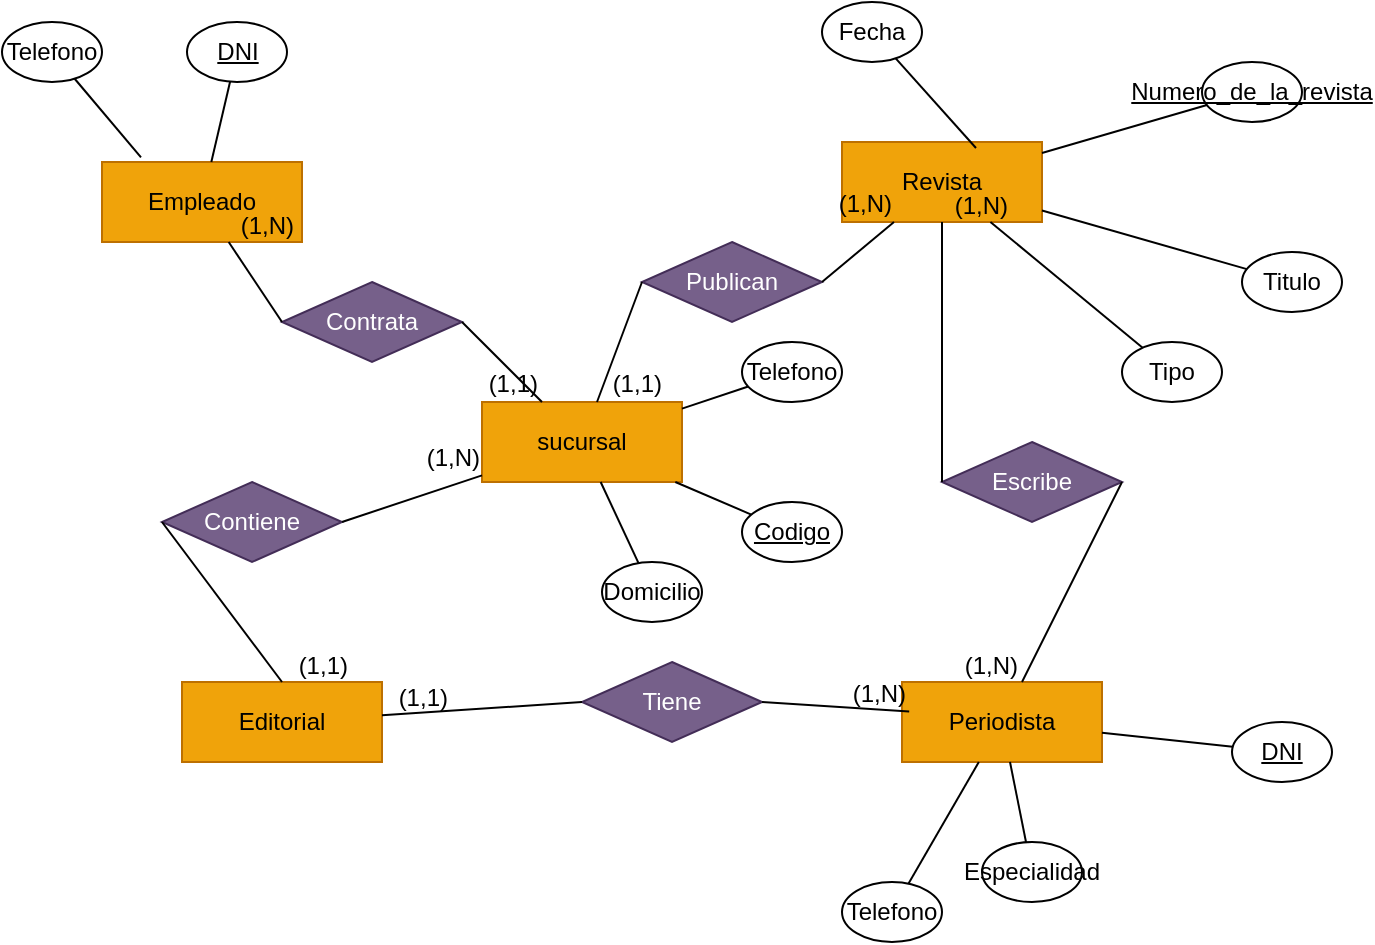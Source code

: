 <mxfile version="27.0.9">
  <diagram name="Página-1" id="WjGkQe-c2hMBbzgqHkUj">
    <mxGraphModel dx="1185" dy="695" grid="1" gridSize="10" guides="1" tooltips="1" connect="1" arrows="1" fold="1" page="1" pageScale="1" pageWidth="1200" pageHeight="1600" math="0" shadow="0">
      <root>
        <mxCell id="0" />
        <mxCell id="1" parent="0" />
        <mxCell id="B-vahNaULA-1w-hWWKOj-1" value="Revista" style="whiteSpace=wrap;html=1;align=center;fillColor=#f0a30a;strokeColor=#BD7000;fontColor=#000000;" vertex="1" parent="1">
          <mxGeometry x="530" y="80" width="100" height="40" as="geometry" />
        </mxCell>
        <mxCell id="B-vahNaULA-1w-hWWKOj-2" value="sucursal" style="whiteSpace=wrap;html=1;align=center;fillColor=#f0a30a;strokeColor=#BD7000;fontColor=#000000;" vertex="1" parent="1">
          <mxGeometry x="350" y="210" width="100" height="40" as="geometry" />
        </mxCell>
        <mxCell id="B-vahNaULA-1w-hWWKOj-3" value="Periodista" style="whiteSpace=wrap;html=1;align=center;fillColor=#f0a30a;strokeColor=#BD7000;fontColor=#000000;" vertex="1" parent="1">
          <mxGeometry x="560" y="350" width="100" height="40" as="geometry" />
        </mxCell>
        <mxCell id="B-vahNaULA-1w-hWWKOj-4" value="Editorial" style="whiteSpace=wrap;html=1;align=center;fillColor=#f0a30a;strokeColor=#BD7000;fontColor=#000000;" vertex="1" parent="1">
          <mxGeometry x="200" y="350" width="100" height="40" as="geometry" />
        </mxCell>
        <mxCell id="B-vahNaULA-1w-hWWKOj-5" value="Empleado" style="whiteSpace=wrap;html=1;align=center;fillColor=#f0a30a;strokeColor=#BD7000;fontColor=#000000;" vertex="1" parent="1">
          <mxGeometry x="160" y="90" width="100" height="40" as="geometry" />
        </mxCell>
        <mxCell id="B-vahNaULA-1w-hWWKOj-6" value="Tiene" style="shape=rhombus;perimeter=rhombusPerimeter;whiteSpace=wrap;html=1;align=center;fillColor=#76608a;fontColor=#ffffff;strokeColor=#432D57;" vertex="1" parent="1">
          <mxGeometry x="400" y="340" width="90" height="40" as="geometry" />
        </mxCell>
        <mxCell id="B-vahNaULA-1w-hWWKOj-7" value="" style="endArrow=none;html=1;rounded=0;exitX=0;exitY=0.5;exitDx=0;exitDy=0;" edge="1" source="B-vahNaULA-1w-hWWKOj-6" parent="1" target="B-vahNaULA-1w-hWWKOj-4">
          <mxGeometry relative="1" as="geometry">
            <mxPoint x="537" y="330" as="sourcePoint" />
            <mxPoint x="490" y="360" as="targetPoint" />
          </mxGeometry>
        </mxCell>
        <mxCell id="B-vahNaULA-1w-hWWKOj-8" value="(1,1)" style="resizable=0;html=1;whiteSpace=wrap;align=right;verticalAlign=bottom;" connectable="0" vertex="1" parent="B-vahNaULA-1w-hWWKOj-7">
          <mxGeometry x="1" relative="1" as="geometry">
            <mxPoint x="34" as="offset" />
          </mxGeometry>
        </mxCell>
        <mxCell id="B-vahNaULA-1w-hWWKOj-9" value="" style="endArrow=none;html=1;rounded=0;exitX=1;exitY=0.5;exitDx=0;exitDy=0;entryX=0.036;entryY=0.368;entryDx=0;entryDy=0;entryPerimeter=0;" edge="1" source="B-vahNaULA-1w-hWWKOj-6" parent="1" target="B-vahNaULA-1w-hWWKOj-3">
          <mxGeometry relative="1" as="geometry">
            <mxPoint x="537" y="330" as="sourcePoint" />
            <mxPoint x="710" y="360" as="targetPoint" />
          </mxGeometry>
        </mxCell>
        <mxCell id="B-vahNaULA-1w-hWWKOj-10" value="(1,N)" style="resizable=0;html=1;whiteSpace=wrap;align=right;verticalAlign=bottom;" connectable="0" vertex="1" parent="B-vahNaULA-1w-hWWKOj-9">
          <mxGeometry x="1" relative="1" as="geometry">
            <mxPoint as="offset" />
          </mxGeometry>
        </mxCell>
        <mxCell id="B-vahNaULA-1w-hWWKOj-12" value="Escribe" style="shape=rhombus;perimeter=rhombusPerimeter;whiteSpace=wrap;html=1;align=center;fillColor=#76608a;fontColor=#ffffff;strokeColor=#432D57;" vertex="1" parent="1">
          <mxGeometry x="580" y="230" width="90" height="40" as="geometry" />
        </mxCell>
        <mxCell id="B-vahNaULA-1w-hWWKOj-13" value="" style="endArrow=none;html=1;rounded=0;exitX=0;exitY=0.5;exitDx=0;exitDy=0;" edge="1" source="B-vahNaULA-1w-hWWKOj-12" parent="1" target="B-vahNaULA-1w-hWWKOj-1">
          <mxGeometry relative="1" as="geometry">
            <mxPoint x="407" y="270" as="sourcePoint" />
            <mxPoint x="360" y="300" as="targetPoint" />
          </mxGeometry>
        </mxCell>
        <mxCell id="B-vahNaULA-1w-hWWKOj-14" value="(1,N)" style="resizable=0;html=1;whiteSpace=wrap;align=right;verticalAlign=bottom;" connectable="0" vertex="1" parent="B-vahNaULA-1w-hWWKOj-13">
          <mxGeometry x="1" relative="1" as="geometry">
            <mxPoint x="34" as="offset" />
          </mxGeometry>
        </mxCell>
        <mxCell id="B-vahNaULA-1w-hWWKOj-15" value="" style="endArrow=none;html=1;rounded=0;exitX=1;exitY=0.5;exitDx=0;exitDy=0;" edge="1" source="B-vahNaULA-1w-hWWKOj-12" parent="1" target="B-vahNaULA-1w-hWWKOj-3">
          <mxGeometry relative="1" as="geometry">
            <mxPoint x="407" y="270" as="sourcePoint" />
            <mxPoint x="580" y="300" as="targetPoint" />
          </mxGeometry>
        </mxCell>
        <mxCell id="B-vahNaULA-1w-hWWKOj-16" value="(1,N)" style="resizable=0;html=1;whiteSpace=wrap;align=right;verticalAlign=bottom;" connectable="0" vertex="1" parent="B-vahNaULA-1w-hWWKOj-15">
          <mxGeometry x="1" relative="1" as="geometry">
            <mxPoint as="offset" />
          </mxGeometry>
        </mxCell>
        <mxCell id="B-vahNaULA-1w-hWWKOj-17" value="Publican" style="shape=rhombus;perimeter=rhombusPerimeter;whiteSpace=wrap;html=1;align=center;fillColor=#76608a;fontColor=#ffffff;strokeColor=#432D57;" vertex="1" parent="1">
          <mxGeometry x="430" y="130" width="90" height="40" as="geometry" />
        </mxCell>
        <mxCell id="B-vahNaULA-1w-hWWKOj-18" value="" style="endArrow=none;html=1;rounded=0;exitX=0;exitY=0.5;exitDx=0;exitDy=0;" edge="1" source="B-vahNaULA-1w-hWWKOj-17" parent="1" target="B-vahNaULA-1w-hWWKOj-2">
          <mxGeometry relative="1" as="geometry">
            <mxPoint x="397" y="180" as="sourcePoint" />
            <mxPoint x="350" y="210" as="targetPoint" />
          </mxGeometry>
        </mxCell>
        <mxCell id="B-vahNaULA-1w-hWWKOj-19" value="(1,1)" style="resizable=0;html=1;whiteSpace=wrap;align=right;verticalAlign=bottom;" connectable="0" vertex="1" parent="B-vahNaULA-1w-hWWKOj-18">
          <mxGeometry x="1" relative="1" as="geometry">
            <mxPoint x="34" as="offset" />
          </mxGeometry>
        </mxCell>
        <mxCell id="B-vahNaULA-1w-hWWKOj-20" value="" style="endArrow=none;html=1;rounded=0;exitX=1;exitY=0.5;exitDx=0;exitDy=0;" edge="1" source="B-vahNaULA-1w-hWWKOj-17" parent="1" target="B-vahNaULA-1w-hWWKOj-1">
          <mxGeometry relative="1" as="geometry">
            <mxPoint x="397" y="180" as="sourcePoint" />
            <mxPoint x="570" y="210" as="targetPoint" />
          </mxGeometry>
        </mxCell>
        <mxCell id="B-vahNaULA-1w-hWWKOj-21" value="(1,N)" style="resizable=0;html=1;whiteSpace=wrap;align=right;verticalAlign=bottom;" connectable="0" vertex="1" parent="B-vahNaULA-1w-hWWKOj-20">
          <mxGeometry x="1" relative="1" as="geometry">
            <mxPoint as="offset" />
          </mxGeometry>
        </mxCell>
        <mxCell id="B-vahNaULA-1w-hWWKOj-22" value="Contiene" style="shape=rhombus;perimeter=rhombusPerimeter;whiteSpace=wrap;html=1;align=center;fillColor=#76608a;fontColor=#ffffff;strokeColor=#432D57;" vertex="1" parent="1">
          <mxGeometry x="190" y="250" width="90" height="40" as="geometry" />
        </mxCell>
        <mxCell id="B-vahNaULA-1w-hWWKOj-23" value="" style="endArrow=none;html=1;rounded=0;exitX=0;exitY=0.5;exitDx=0;exitDy=0;entryX=0.5;entryY=0;entryDx=0;entryDy=0;" edge="1" source="B-vahNaULA-1w-hWWKOj-22" parent="1" target="B-vahNaULA-1w-hWWKOj-4">
          <mxGeometry relative="1" as="geometry">
            <mxPoint x="387" y="270" as="sourcePoint" />
            <mxPoint x="340" y="300" as="targetPoint" />
          </mxGeometry>
        </mxCell>
        <mxCell id="B-vahNaULA-1w-hWWKOj-24" value="(1,1)" style="resizable=0;html=1;whiteSpace=wrap;align=right;verticalAlign=bottom;" connectable="0" vertex="1" parent="B-vahNaULA-1w-hWWKOj-23">
          <mxGeometry x="1" relative="1" as="geometry">
            <mxPoint x="34" as="offset" />
          </mxGeometry>
        </mxCell>
        <mxCell id="B-vahNaULA-1w-hWWKOj-25" value="" style="endArrow=none;html=1;rounded=0;exitX=1;exitY=0.5;exitDx=0;exitDy=0;" edge="1" source="B-vahNaULA-1w-hWWKOj-22" parent="1" target="B-vahNaULA-1w-hWWKOj-2">
          <mxGeometry relative="1" as="geometry">
            <mxPoint x="387" y="270" as="sourcePoint" />
            <mxPoint x="560" y="300" as="targetPoint" />
          </mxGeometry>
        </mxCell>
        <mxCell id="B-vahNaULA-1w-hWWKOj-26" value="(1,N)" style="resizable=0;html=1;whiteSpace=wrap;align=right;verticalAlign=bottom;" connectable="0" vertex="1" parent="B-vahNaULA-1w-hWWKOj-25">
          <mxGeometry x="1" relative="1" as="geometry">
            <mxPoint as="offset" />
          </mxGeometry>
        </mxCell>
        <mxCell id="B-vahNaULA-1w-hWWKOj-27" value="Contrata" style="shape=rhombus;perimeter=rhombusPerimeter;whiteSpace=wrap;html=1;align=center;fillColor=#76608a;fontColor=#ffffff;strokeColor=#432D57;" vertex="1" parent="1">
          <mxGeometry x="250" y="150" width="90" height="40" as="geometry" />
        </mxCell>
        <mxCell id="B-vahNaULA-1w-hWWKOj-28" value="" style="endArrow=none;html=1;rounded=0;exitX=0;exitY=0.5;exitDx=0;exitDy=0;" edge="1" source="B-vahNaULA-1w-hWWKOj-27" parent="1" target="B-vahNaULA-1w-hWWKOj-5">
          <mxGeometry relative="1" as="geometry">
            <mxPoint x="227" y="150" as="sourcePoint" />
            <mxPoint x="180" y="180" as="targetPoint" />
          </mxGeometry>
        </mxCell>
        <mxCell id="B-vahNaULA-1w-hWWKOj-29" value="(1,N)" style="resizable=0;html=1;whiteSpace=wrap;align=right;verticalAlign=bottom;" connectable="0" vertex="1" parent="B-vahNaULA-1w-hWWKOj-28">
          <mxGeometry x="1" relative="1" as="geometry">
            <mxPoint x="34" as="offset" />
          </mxGeometry>
        </mxCell>
        <mxCell id="B-vahNaULA-1w-hWWKOj-30" value="" style="endArrow=none;html=1;rounded=0;exitX=1;exitY=0.5;exitDx=0;exitDy=0;" edge="1" source="B-vahNaULA-1w-hWWKOj-27" parent="1" target="B-vahNaULA-1w-hWWKOj-2">
          <mxGeometry relative="1" as="geometry">
            <mxPoint x="227" y="150" as="sourcePoint" />
            <mxPoint x="400" y="180" as="targetPoint" />
          </mxGeometry>
        </mxCell>
        <mxCell id="B-vahNaULA-1w-hWWKOj-31" value="(1,1)" style="resizable=0;html=1;whiteSpace=wrap;align=right;verticalAlign=bottom;" connectable="0" vertex="1" parent="B-vahNaULA-1w-hWWKOj-30">
          <mxGeometry x="1" relative="1" as="geometry">
            <mxPoint as="offset" />
          </mxGeometry>
        </mxCell>
        <mxCell id="B-vahNaULA-1w-hWWKOj-34" value="" style="endArrow=none;html=1;rounded=0;" edge="1" target="B-vahNaULA-1w-hWWKOj-35" parent="1" source="B-vahNaULA-1w-hWWKOj-5">
          <mxGeometry relative="1" as="geometry">
            <mxPoint x="167.5" y="35" as="sourcePoint" />
            <mxPoint x="227.5" y="35" as="targetPoint" />
          </mxGeometry>
        </mxCell>
        <mxCell id="B-vahNaULA-1w-hWWKOj-35" value="&lt;u&gt;DNI&lt;/u&gt;" style="ellipse;whiteSpace=wrap;html=1;align=center;" vertex="1" parent="1">
          <mxGeometry x="202.5" y="20" width="50" height="30" as="geometry" />
        </mxCell>
        <mxCell id="B-vahNaULA-1w-hWWKOj-36" value="" style="endArrow=none;html=1;rounded=0;exitX=0.195;exitY=-0.058;exitDx=0;exitDy=0;exitPerimeter=0;" edge="1" target="B-vahNaULA-1w-hWWKOj-37" parent="1" source="B-vahNaULA-1w-hWWKOj-5">
          <mxGeometry relative="1" as="geometry">
            <mxPoint x="440" y="185" as="sourcePoint" />
            <mxPoint x="500" y="185" as="targetPoint" />
          </mxGeometry>
        </mxCell>
        <mxCell id="B-vahNaULA-1w-hWWKOj-37" value="Telefono" style="ellipse;whiteSpace=wrap;html=1;align=center;" vertex="1" parent="1">
          <mxGeometry x="110" y="20" width="50" height="30" as="geometry" />
        </mxCell>
        <mxCell id="B-vahNaULA-1w-hWWKOj-38" value="" style="endArrow=none;html=1;rounded=0;" edge="1" target="B-vahNaULA-1w-hWWKOj-39" parent="1" source="B-vahNaULA-1w-hWWKOj-3">
          <mxGeometry relative="1" as="geometry">
            <mxPoint x="690" y="385" as="sourcePoint" />
            <mxPoint x="750" y="385" as="targetPoint" />
          </mxGeometry>
        </mxCell>
        <mxCell id="B-vahNaULA-1w-hWWKOj-39" value="&lt;u&gt;DNI&lt;/u&gt;" style="ellipse;whiteSpace=wrap;html=1;align=center;" vertex="1" parent="1">
          <mxGeometry x="725" y="370" width="50" height="30" as="geometry" />
        </mxCell>
        <mxCell id="B-vahNaULA-1w-hWWKOj-40" value="" style="endArrow=none;html=1;rounded=0;" edge="1" target="B-vahNaULA-1w-hWWKOj-41" parent="1" source="B-vahNaULA-1w-hWWKOj-3">
          <mxGeometry relative="1" as="geometry">
            <mxPoint x="440" y="185" as="sourcePoint" />
            <mxPoint x="500" y="185" as="targetPoint" />
          </mxGeometry>
        </mxCell>
        <mxCell id="B-vahNaULA-1w-hWWKOj-41" value="Especialidad" style="ellipse;whiteSpace=wrap;html=1;align=center;" vertex="1" parent="1">
          <mxGeometry x="600" y="430" width="50" height="30" as="geometry" />
        </mxCell>
        <mxCell id="B-vahNaULA-1w-hWWKOj-42" value="" style="endArrow=none;html=1;rounded=0;" edge="1" target="B-vahNaULA-1w-hWWKOj-43" parent="1" source="B-vahNaULA-1w-hWWKOj-3">
          <mxGeometry relative="1" as="geometry">
            <mxPoint x="440" y="185" as="sourcePoint" />
            <mxPoint x="500" y="185" as="targetPoint" />
          </mxGeometry>
        </mxCell>
        <mxCell id="B-vahNaULA-1w-hWWKOj-43" value="Telefono" style="ellipse;whiteSpace=wrap;html=1;align=center;" vertex="1" parent="1">
          <mxGeometry x="530" y="450" width="50" height="30" as="geometry" />
        </mxCell>
        <mxCell id="B-vahNaULA-1w-hWWKOj-44" value="" style="endArrow=none;html=1;rounded=0;" edge="1" target="B-vahNaULA-1w-hWWKOj-45" parent="1" source="B-vahNaULA-1w-hWWKOj-2">
          <mxGeometry relative="1" as="geometry">
            <mxPoint x="445" y="275" as="sourcePoint" />
            <mxPoint x="505" y="275" as="targetPoint" />
          </mxGeometry>
        </mxCell>
        <mxCell id="B-vahNaULA-1w-hWWKOj-45" value="&lt;u&gt;Codigo&lt;/u&gt;" style="ellipse;whiteSpace=wrap;html=1;align=center;" vertex="1" parent="1">
          <mxGeometry x="480" y="260" width="50" height="30" as="geometry" />
        </mxCell>
        <mxCell id="B-vahNaULA-1w-hWWKOj-46" value="" style="endArrow=none;html=1;rounded=0;" edge="1" target="B-vahNaULA-1w-hWWKOj-47" parent="1" source="B-vahNaULA-1w-hWWKOj-2">
          <mxGeometry relative="1" as="geometry">
            <mxPoint x="440" y="185" as="sourcePoint" />
            <mxPoint x="500" y="185" as="targetPoint" />
          </mxGeometry>
        </mxCell>
        <mxCell id="B-vahNaULA-1w-hWWKOj-47" value="Telefono" style="ellipse;whiteSpace=wrap;html=1;align=center;" vertex="1" parent="1">
          <mxGeometry x="480" y="180" width="50" height="30" as="geometry" />
        </mxCell>
        <mxCell id="B-vahNaULA-1w-hWWKOj-48" value="" style="endArrow=none;html=1;rounded=0;" edge="1" target="B-vahNaULA-1w-hWWKOj-49" parent="1" source="B-vahNaULA-1w-hWWKOj-2">
          <mxGeometry relative="1" as="geometry">
            <mxPoint x="440" y="185" as="sourcePoint" />
            <mxPoint x="500" y="185" as="targetPoint" />
          </mxGeometry>
        </mxCell>
        <mxCell id="B-vahNaULA-1w-hWWKOj-49" value="Domicilio" style="ellipse;whiteSpace=wrap;html=1;align=center;" vertex="1" parent="1">
          <mxGeometry x="410" y="290" width="50" height="30" as="geometry" />
        </mxCell>
        <mxCell id="B-vahNaULA-1w-hWWKOj-50" value="" style="endArrow=none;html=1;rounded=0;" edge="1" target="B-vahNaULA-1w-hWWKOj-51" parent="1" source="B-vahNaULA-1w-hWWKOj-1">
          <mxGeometry relative="1" as="geometry">
            <mxPoint x="440" y="185" as="sourcePoint" />
            <mxPoint x="500" y="185" as="targetPoint" />
          </mxGeometry>
        </mxCell>
        <mxCell id="B-vahNaULA-1w-hWWKOj-51" value="&lt;u&gt;Numero_de_la_revista&lt;/u&gt;" style="ellipse;whiteSpace=wrap;html=1;align=center;" vertex="1" parent="1">
          <mxGeometry x="710" y="40" width="50" height="30" as="geometry" />
        </mxCell>
        <mxCell id="B-vahNaULA-1w-hWWKOj-52" value="" style="endArrow=none;html=1;rounded=0;" edge="1" target="B-vahNaULA-1w-hWWKOj-53" parent="1" source="B-vahNaULA-1w-hWWKOj-1">
          <mxGeometry relative="1" as="geometry">
            <mxPoint x="440" y="185" as="sourcePoint" />
            <mxPoint x="500" y="185" as="targetPoint" />
          </mxGeometry>
        </mxCell>
        <mxCell id="B-vahNaULA-1w-hWWKOj-53" value="Tipo" style="ellipse;whiteSpace=wrap;html=1;align=center;" vertex="1" parent="1">
          <mxGeometry x="670" y="180" width="50" height="30" as="geometry" />
        </mxCell>
        <mxCell id="B-vahNaULA-1w-hWWKOj-54" value="" style="endArrow=none;html=1;rounded=0;" edge="1" target="B-vahNaULA-1w-hWWKOj-55" parent="1" source="B-vahNaULA-1w-hWWKOj-1">
          <mxGeometry relative="1" as="geometry">
            <mxPoint x="440" y="185" as="sourcePoint" />
            <mxPoint x="500" y="185" as="targetPoint" />
          </mxGeometry>
        </mxCell>
        <mxCell id="B-vahNaULA-1w-hWWKOj-55" value="Titulo" style="ellipse;whiteSpace=wrap;html=1;align=center;" vertex="1" parent="1">
          <mxGeometry x="730" y="135" width="50" height="30" as="geometry" />
        </mxCell>
        <mxCell id="B-vahNaULA-1w-hWWKOj-56" value="" style="endArrow=none;html=1;rounded=0;exitX=0.67;exitY=0.075;exitDx=0;exitDy=0;exitPerimeter=0;" edge="1" target="B-vahNaULA-1w-hWWKOj-57" parent="1" source="B-vahNaULA-1w-hWWKOj-1">
          <mxGeometry relative="1" as="geometry">
            <mxPoint x="600" y="125" as="sourcePoint" />
            <mxPoint x="660" y="125" as="targetPoint" />
          </mxGeometry>
        </mxCell>
        <mxCell id="B-vahNaULA-1w-hWWKOj-57" value="Fecha" style="ellipse;whiteSpace=wrap;html=1;align=center;" vertex="1" parent="1">
          <mxGeometry x="520" y="10" width="50" height="30" as="geometry" />
        </mxCell>
      </root>
    </mxGraphModel>
  </diagram>
</mxfile>
